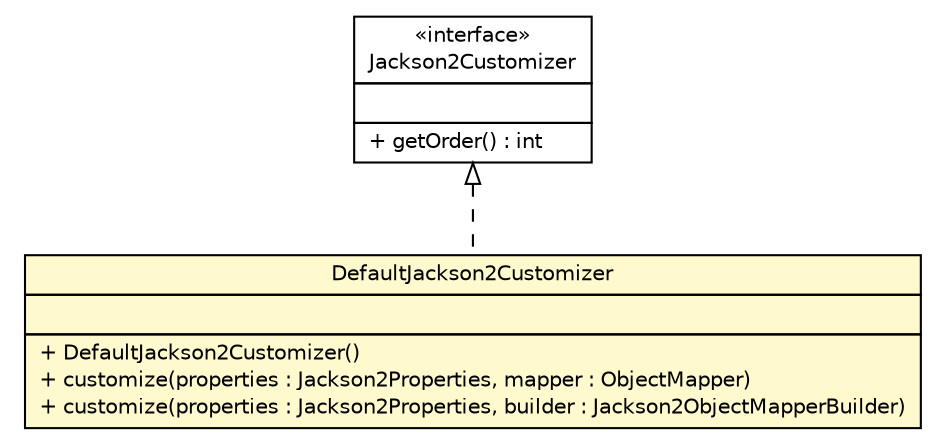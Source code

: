 #!/usr/local/bin/dot
#
# Class diagram 
# Generated by UMLGraph version R5_6-24-gf6e263 (http://www.umlgraph.org/)
#

digraph G {
	edge [fontname="Helvetica",fontsize=10,labelfontname="Helvetica",labelfontsize=10];
	node [fontname="Helvetica",fontsize=10,shape=plaintext];
	nodesep=0.25;
	ranksep=0.5;
	// top.infra.jackson2.DefaultJackson2Customizer
	c57 [label=<<table title="top.infra.jackson2.DefaultJackson2Customizer" border="0" cellborder="1" cellspacing="0" cellpadding="2" port="p" bgcolor="lemonChiffon" href="./DefaultJackson2Customizer.html">
		<tr><td><table border="0" cellspacing="0" cellpadding="1">
<tr><td align="center" balign="center"> DefaultJackson2Customizer </td></tr>
		</table></td></tr>
		<tr><td><table border="0" cellspacing="0" cellpadding="1">
<tr><td align="left" balign="left">  </td></tr>
		</table></td></tr>
		<tr><td><table border="0" cellspacing="0" cellpadding="1">
<tr><td align="left" balign="left"> + DefaultJackson2Customizer() </td></tr>
<tr><td align="left" balign="left"> + customize(properties : Jackson2Properties, mapper : ObjectMapper) </td></tr>
<tr><td align="left" balign="left"> + customize(properties : Jackson2Properties, builder : Jackson2ObjectMapperBuilder) </td></tr>
		</table></td></tr>
		</table>>, URL="./DefaultJackson2Customizer.html", fontname="Helvetica", fontcolor="black", fontsize=10.0];
	// top.infra.jackson2.Jackson2Customizer
	c59 [label=<<table title="top.infra.jackson2.Jackson2Customizer" border="0" cellborder="1" cellspacing="0" cellpadding="2" port="p" href="./Jackson2Customizer.html">
		<tr><td><table border="0" cellspacing="0" cellpadding="1">
<tr><td align="center" balign="center"> &#171;interface&#187; </td></tr>
<tr><td align="center" balign="center"> Jackson2Customizer </td></tr>
		</table></td></tr>
		<tr><td><table border="0" cellspacing="0" cellpadding="1">
<tr><td align="left" balign="left">  </td></tr>
		</table></td></tr>
		<tr><td><table border="0" cellspacing="0" cellpadding="1">
<tr><td align="left" balign="left"> + getOrder() : int </td></tr>
		</table></td></tr>
		</table>>, URL="./Jackson2Customizer.html", fontname="Helvetica", fontcolor="black", fontsize=10.0];
	//top.infra.jackson2.DefaultJackson2Customizer implements top.infra.jackson2.Jackson2Customizer
	c59:p -> c57:p [dir=back,arrowtail=empty,style=dashed];
}

